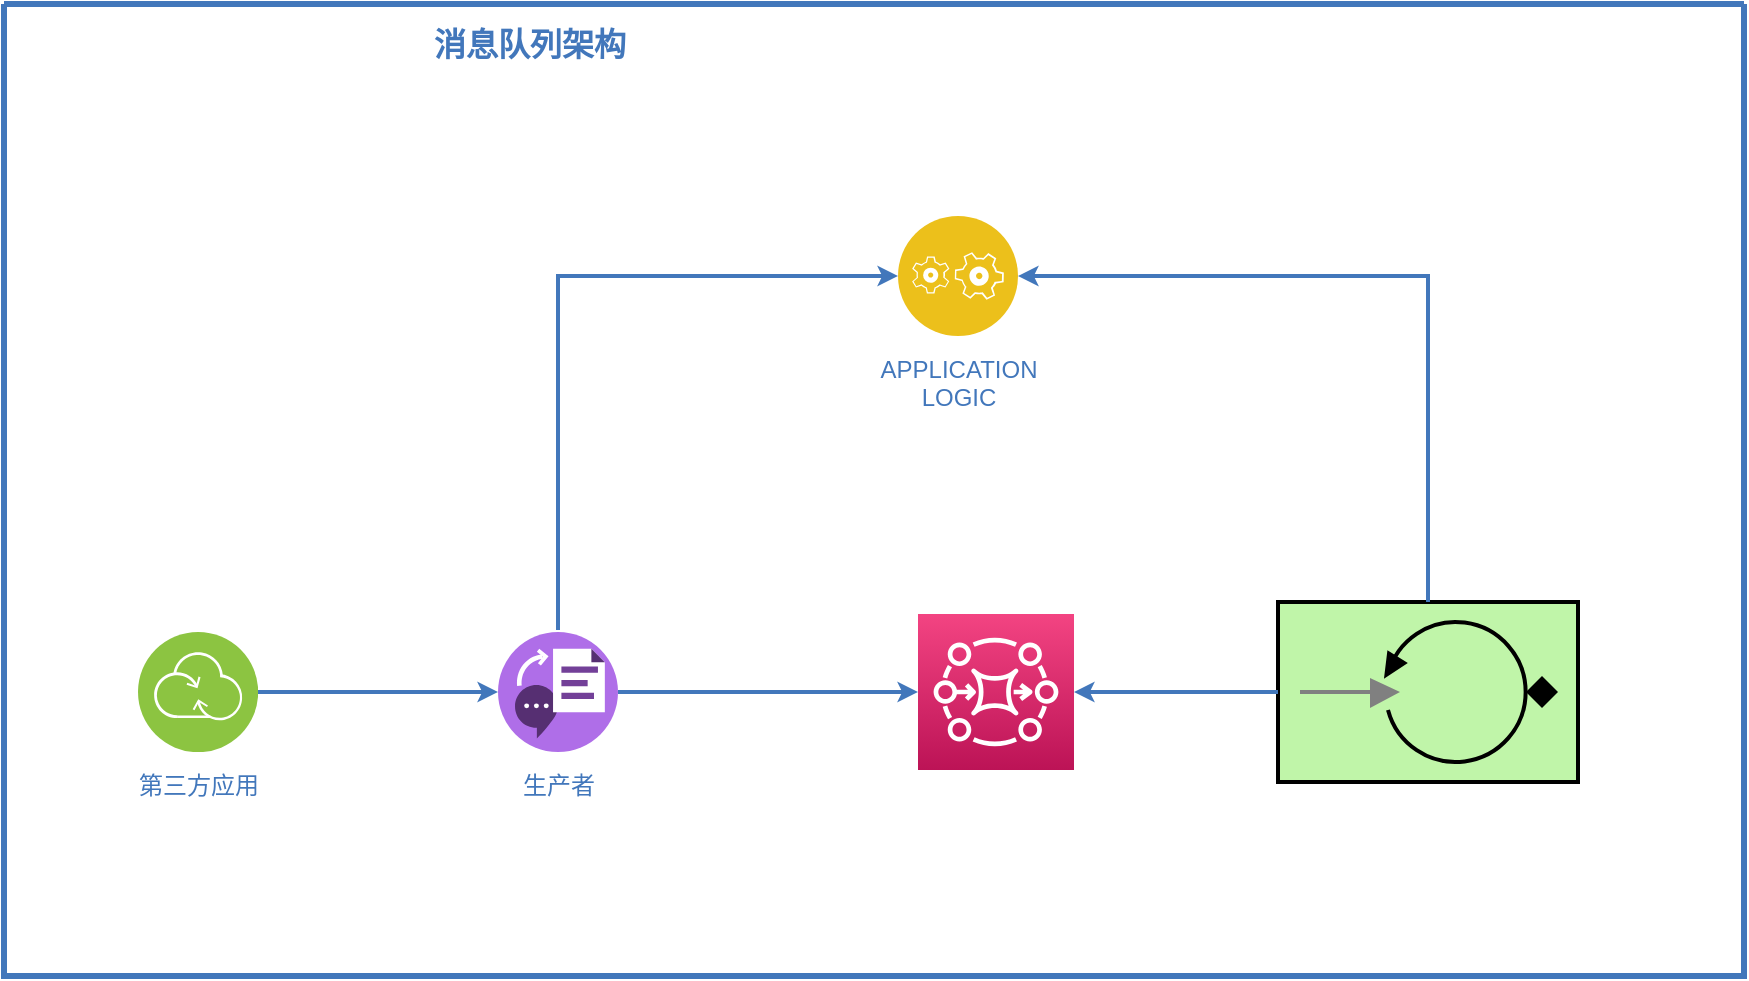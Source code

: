 <mxfile version="14.4.8" type="github">
  <diagram id="2f404044-711c-603c-8f00-f6bb4c023d3c" name="Page-1">
    <mxGraphModel dx="1080" dy="932" grid="1" gridSize="10" guides="1" tooltips="1" connect="1" arrows="1" fold="1" page="1" pageScale="1" pageWidth="1169" pageHeight="827" background="#ffffff" math="0" shadow="0">
      <root>
        <mxCell id="0" />
        <mxCell id="1" parent="0" />
        <mxCell id="63" value="" style="swimlane;shadow=0;strokeColor=#4277BB;fillColor=#ffffff;fontColor=none;align=right;startSize=0;collapsible=0;noLabel=1;strokeWidth=3;" parent="1" vertex="1">
          <mxGeometry x="70" y="44" width="870" height="486" as="geometry" />
        </mxCell>
        <mxCell id="239" style="edgeStyle=elbowEdgeStyle;rounded=0;elbow=vertical;html=1;entryX=0;entryY=0.5;labelBackgroundColor=#ffffff;startArrow=none;startFill=0;startSize=4;endArrow=classic;endFill=1;endSize=4;jettySize=auto;orthogonalLoop=1;strokeColor=#4277BB;strokeWidth=2;fontSize=12;fontColor=#4277BB;exitX=1;exitY=0.5;entryDx=0;entryDy=0;exitDx=0;exitDy=0;" parent="63" source="211" target="212" edge="1">
          <mxGeometry relative="1" as="geometry">
            <Array as="points">
              <mxPoint x="187" y="344" />
            </Array>
            <mxPoint x="818" y="396.118" as="targetPoint" />
          </mxGeometry>
        </mxCell>
        <mxCell id="107" value="消息队列架构" style="text;html=1;align=left;verticalAlign=middle;fontColor=#4277BB;shadow=0;dashed=0;strokeColor=none;fillColor=none;labelBackgroundColor=none;fontStyle=1;fontSize=16;spacingLeft=5;" parent="63" vertex="1">
          <mxGeometry x="208" y="10" width="190" height="20" as="geometry" />
        </mxCell>
        <mxCell id="207" value="APPLICATION&lt;div&gt;LOGIC&lt;/div&gt;" style="aspect=fixed;perimeter=ellipsePerimeter;html=1;align=center;shadow=0;dashed=0;image;image=img/lib/ibm/applications/application_logic.svg;labelBackgroundColor=#ffffff;strokeColor=#4277BB;strokeWidth=2;fillColor=none;gradientColor=none;fontSize=12;fontColor=#4277BB;spacingTop=3;" parent="63" vertex="1">
          <mxGeometry x="447" y="106" width="60" height="60" as="geometry" />
        </mxCell>
        <mxCell id="211" value="第三方应用" style="aspect=fixed;perimeter=ellipsePerimeter;html=1;align=center;shadow=0;dashed=0;image;image=img/lib/ibm/infrastructure/transformation_connectivity.svg;labelBackgroundColor=#ffffff;strokeColor=#4277BB;strokeWidth=2;fillColor=none;gradientColor=none;fontSize=12;fontColor=#4277BB;spacingTop=3;" parent="63" vertex="1">
          <mxGeometry x="67" y="314" width="60" height="60" as="geometry" />
        </mxCell>
        <mxCell id="212" value="生产者" style="aspect=fixed;perimeter=ellipsePerimeter;html=1;align=center;shadow=0;dashed=0;image;image=img/lib/ibm/miscellaneous/text_to_speech.svg;labelBackgroundColor=#ffffff;strokeColor=#4277BB;strokeWidth=2;fillColor=none;gradientColor=none;fontSize=12;fontColor=#4277BB;spacingTop=3;" parent="63" vertex="1">
          <mxGeometry x="247" y="314" width="60" height="60" as="geometry" />
        </mxCell>
        <mxCell id="sx2ZwVIMUdGC92YIVb8i-241" value="" style="fillColor=#c0f5a9;dashed=0;outlineConnect=0;strokeWidth=2;html=1;align=center;fontSize=8;verticalLabelPosition=bottom;verticalAlign=top;shape=mxgraph.eip.polling_consumer;" vertex="1" parent="63">
          <mxGeometry x="637" y="299" width="150" height="90" as="geometry" />
        </mxCell>
        <mxCell id="sx2ZwVIMUdGC92YIVb8i-242" value="" style="points=[[0,0,0],[0.25,0,0],[0.5,0,0],[0.75,0,0],[1,0,0],[0,1,0],[0.25,1,0],[0.5,1,0],[0.75,1,0],[1,1,0],[0,0.25,0],[0,0.5,0],[0,0.75,0],[1,0.25,0],[1,0.5,0],[1,0.75,0]];outlineConnect=0;fontColor=#232F3E;gradientColor=#F34482;gradientDirection=north;fillColor=#BC1356;strokeColor=#ffffff;dashed=0;verticalLabelPosition=bottom;verticalAlign=top;align=center;html=1;fontSize=12;fontStyle=0;aspect=fixed;shape=mxgraph.aws4.resourceIcon;resIcon=mxgraph.aws4.mq;" vertex="1" parent="63">
          <mxGeometry x="457" y="305" width="78" height="78" as="geometry" />
        </mxCell>
        <mxCell id="sx2ZwVIMUdGC92YIVb8i-247" style="edgeStyle=elbowEdgeStyle;rounded=0;elbow=vertical;html=1;labelBackgroundColor=#ffffff;startArrow=none;startFill=0;startSize=4;endArrow=classic;endFill=1;endSize=4;jettySize=auto;orthogonalLoop=1;strokeColor=#4277BB;strokeWidth=2;fontSize=12;fontColor=#4277BB;exitX=1;exitY=0.5;exitDx=0;exitDy=0;" edge="1" parent="63" source="212" target="sx2ZwVIMUdGC92YIVb8i-242">
          <mxGeometry relative="1" as="geometry">
            <Array as="points">
              <mxPoint x="397" y="344" />
            </Array>
            <mxPoint x="271.416" y="166.003" as="sourcePoint" />
            <mxPoint x="437" y="344" as="targetPoint" />
          </mxGeometry>
        </mxCell>
        <mxCell id="sx2ZwVIMUdGC92YIVb8i-249" style="edgeStyle=elbowEdgeStyle;rounded=0;elbow=vertical;html=1;labelBackgroundColor=#ffffff;startArrow=none;startFill=0;startSize=4;endArrow=classic;endFill=1;endSize=4;jettySize=auto;orthogonalLoop=1;strokeColor=#4277BB;strokeWidth=2;fontSize=12;fontColor=#4277BB;entryX=0;entryY=0.5;entryDx=0;entryDy=0;" edge="1" parent="63" target="207">
          <mxGeometry relative="1" as="geometry">
            <Array as="points">
              <mxPoint x="357" y="136" />
            </Array>
            <mxPoint x="277" y="313" as="sourcePoint" />
            <mxPoint x="427" y="313" as="targetPoint" />
          </mxGeometry>
        </mxCell>
        <mxCell id="sx2ZwVIMUdGC92YIVb8i-250" style="edgeStyle=elbowEdgeStyle;rounded=0;elbow=vertical;html=1;labelBackgroundColor=#ffffff;startArrow=none;startFill=0;startSize=4;endArrow=classic;endFill=1;endSize=4;jettySize=auto;orthogonalLoop=1;strokeColor=#4277BB;strokeWidth=2;fontSize=12;fontColor=#4277BB;exitX=0;exitY=0.5;exitDx=0;exitDy=0;exitPerimeter=0;entryX=1;entryY=0.5;entryDx=0;entryDy=0;entryPerimeter=0;" edge="1" parent="63" source="sx2ZwVIMUdGC92YIVb8i-241" target="sx2ZwVIMUdGC92YIVb8i-242">
          <mxGeometry relative="1" as="geometry">
            <Array as="points">
              <mxPoint x="590" y="344" />
            </Array>
            <mxPoint x="510" y="436" as="sourcePoint" />
            <mxPoint x="660" y="436" as="targetPoint" />
          </mxGeometry>
        </mxCell>
        <mxCell id="sx2ZwVIMUdGC92YIVb8i-255" style="edgeStyle=elbowEdgeStyle;rounded=0;elbow=vertical;html=1;labelBackgroundColor=#ffffff;startArrow=none;startFill=0;startSize=4;endArrow=classic;endFill=1;endSize=4;jettySize=auto;orthogonalLoop=1;strokeColor=#4277BB;strokeWidth=2;fontSize=12;fontColor=#4277BB;entryX=1;entryY=0.5;entryDx=0;entryDy=0;exitX=0.5;exitY=0;exitDx=0;exitDy=0;exitPerimeter=0;" edge="1" parent="63" source="sx2ZwVIMUdGC92YIVb8i-241" target="207">
          <mxGeometry relative="1" as="geometry">
            <Array as="points">
              <mxPoint x="610" y="136" />
            </Array>
            <mxPoint x="720" y="283.0" as="sourcePoint" />
            <mxPoint x="890" y="106" as="targetPoint" />
          </mxGeometry>
        </mxCell>
      </root>
    </mxGraphModel>
  </diagram>
</mxfile>
